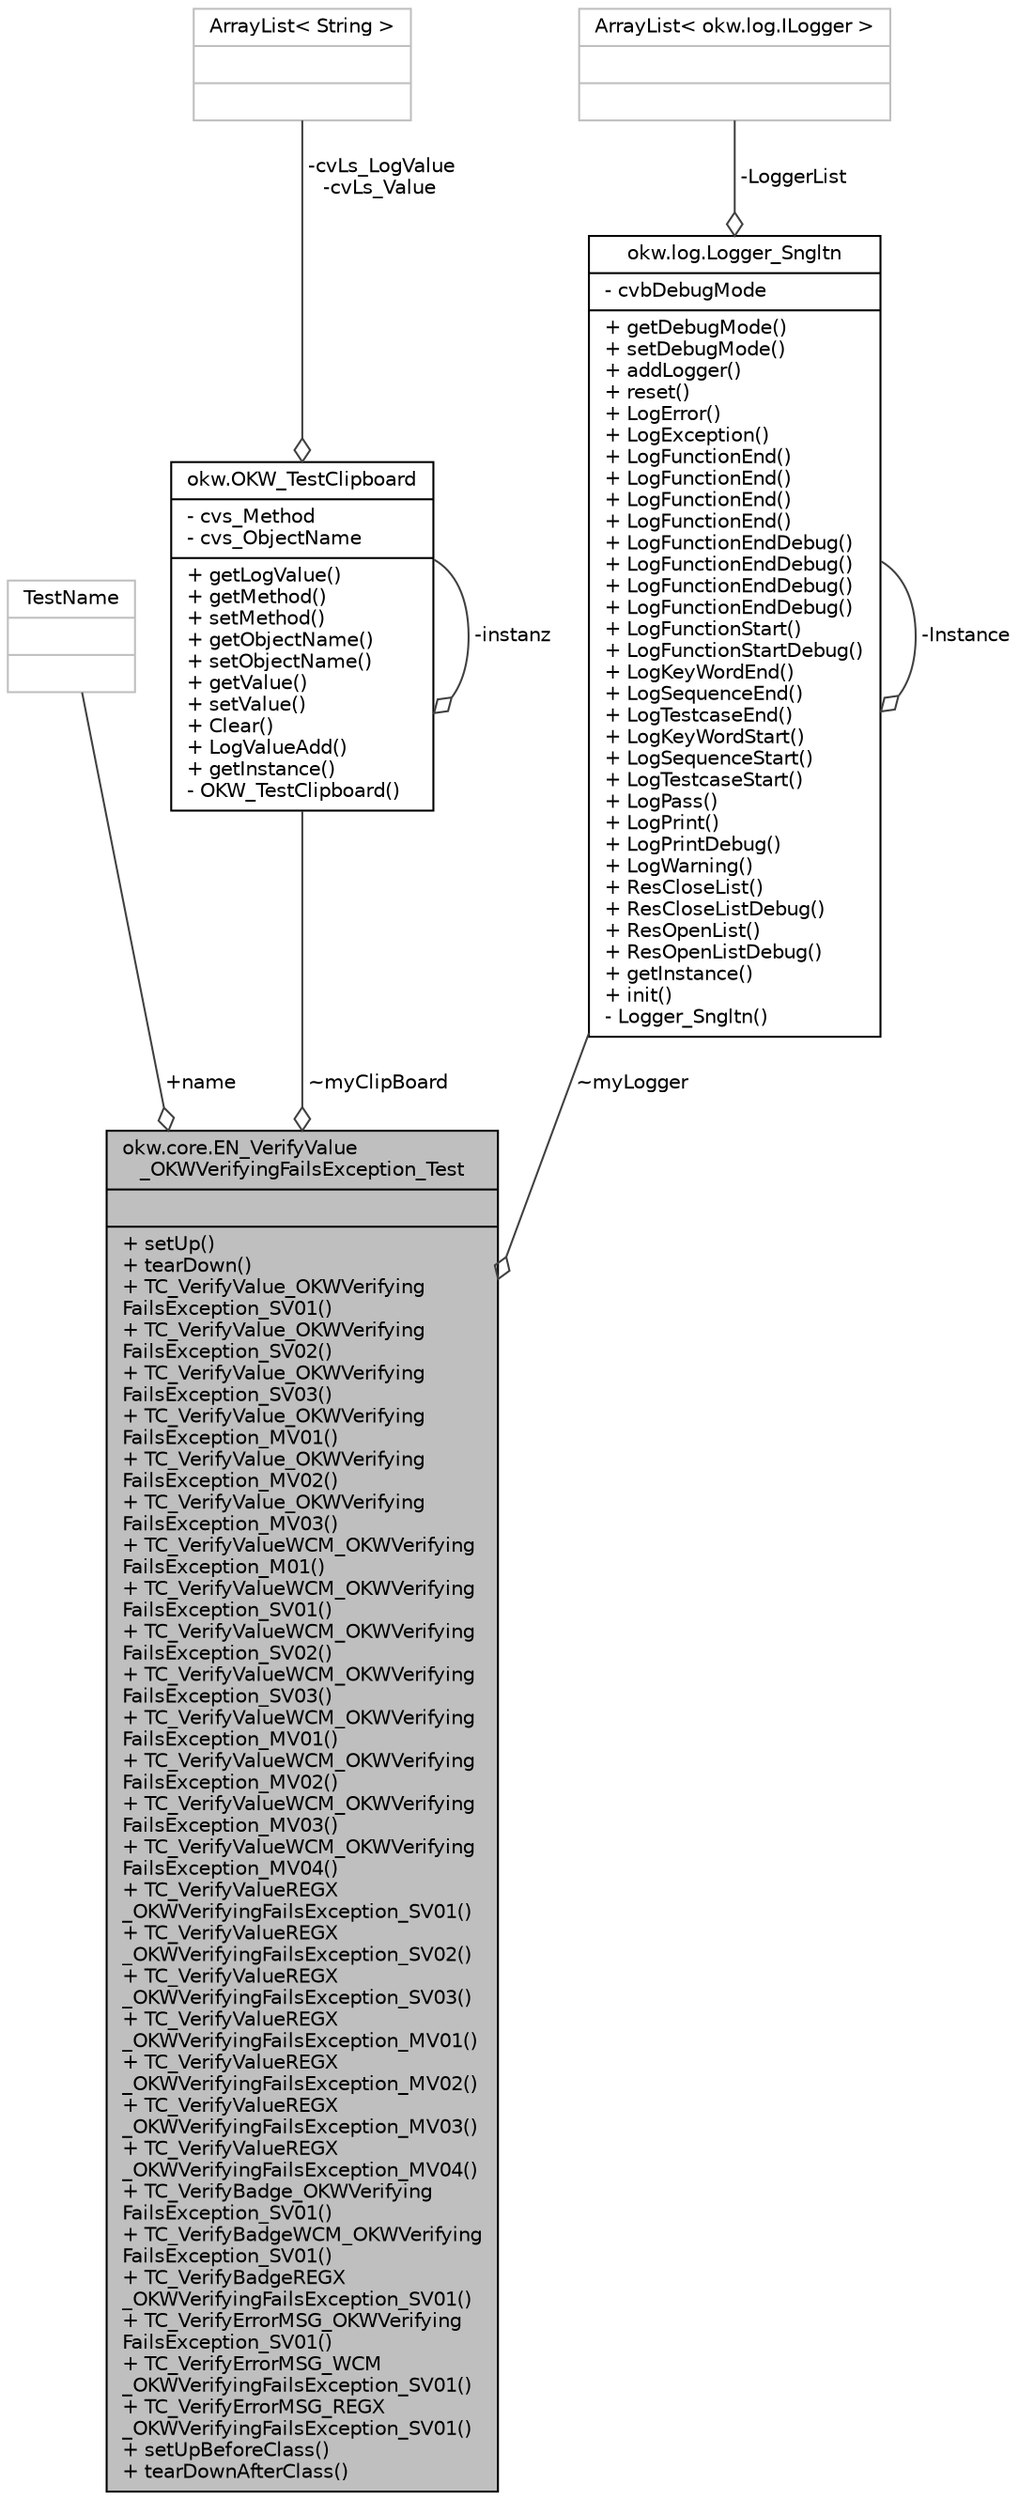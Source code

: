 digraph "okw.core.EN_VerifyValue_OKWVerifyingFailsException_Test"
{
 // INTERACTIVE_SVG=YES
 // LATEX_PDF_SIZE
  edge [fontname="Helvetica",fontsize="10",labelfontname="Helvetica",labelfontsize="10"];
  node [fontname="Helvetica",fontsize="10",shape=record];
  Node1 [label="{okw.core.EN_VerifyValue\l_OKWVerifyingFailsException_Test\n||+ setUp()\l+ tearDown()\l+ TC_VerifyValue_OKWVerifying\lFailsException_SV01()\l+ TC_VerifyValue_OKWVerifying\lFailsException_SV02()\l+ TC_VerifyValue_OKWVerifying\lFailsException_SV03()\l+ TC_VerifyValue_OKWVerifying\lFailsException_MV01()\l+ TC_VerifyValue_OKWVerifying\lFailsException_MV02()\l+ TC_VerifyValue_OKWVerifying\lFailsException_MV03()\l+ TC_VerifyValueWCM_OKWVerifying\lFailsException_M01()\l+ TC_VerifyValueWCM_OKWVerifying\lFailsException_SV01()\l+ TC_VerifyValueWCM_OKWVerifying\lFailsException_SV02()\l+ TC_VerifyValueWCM_OKWVerifying\lFailsException_SV03()\l+ TC_VerifyValueWCM_OKWVerifying\lFailsException_MV01()\l+ TC_VerifyValueWCM_OKWVerifying\lFailsException_MV02()\l+ TC_VerifyValueWCM_OKWVerifying\lFailsException_MV03()\l+ TC_VerifyValueWCM_OKWVerifying\lFailsException_MV04()\l+ TC_VerifyValueREGX\l_OKWVerifyingFailsException_SV01()\l+ TC_VerifyValueREGX\l_OKWVerifyingFailsException_SV02()\l+ TC_VerifyValueREGX\l_OKWVerifyingFailsException_SV03()\l+ TC_VerifyValueREGX\l_OKWVerifyingFailsException_MV01()\l+ TC_VerifyValueREGX\l_OKWVerifyingFailsException_MV02()\l+ TC_VerifyValueREGX\l_OKWVerifyingFailsException_MV03()\l+ TC_VerifyValueREGX\l_OKWVerifyingFailsException_MV04()\l+ TC_VerifyBadge_OKWVerifying\lFailsException_SV01()\l+ TC_VerifyBadgeWCM_OKWVerifying\lFailsException_SV01()\l+ TC_VerifyBadgeREGX\l_OKWVerifyingFailsException_SV01()\l+ TC_VerifyErrorMSG_OKWVerifying\lFailsException_SV01()\l+ TC_VerifyErrorMSG_WCM\l_OKWVerifyingFailsException_SV01()\l+ TC_VerifyErrorMSG_REGX\l_OKWVerifyingFailsException_SV01()\l+ setUpBeforeClass()\l+ tearDownAfterClass()\l}",height=0.2,width=0.4,color="black", fillcolor="grey75", style="filled", fontcolor="black",tooltip=" "];
  Node2 -> Node1 [color="grey25",fontsize="10",style="solid",label=" +name" ,arrowhead="odiamond",fontname="Helvetica"];
  Node2 [label="{TestName\n||}",height=0.2,width=0.4,color="grey75", fillcolor="white", style="filled",tooltip=" "];
  Node3 -> Node1 [color="grey25",fontsize="10",style="solid",label=" ~myClipBoard" ,arrowhead="odiamond",fontname="Helvetica"];
  Node3 [label="{okw.OKW_TestClipboard\n|- cvs_Method\l- cvs_ObjectName\l|+ getLogValue()\l+ getMethod()\l+ setMethod()\l+ getObjectName()\l+ setObjectName()\l+ getValue()\l+ setValue()\l+ Clear()\l+ LogValueAdd()\l+ getInstance()\l- OKW_TestClipboard()\l}",height=0.2,width=0.4,color="black", fillcolor="white", style="filled",URL="$classokw_1_1_o_k_w___test_clipboard.html",tooltip=" "];
  Node4 -> Node3 [color="grey25",fontsize="10",style="solid",label=" -cvLs_LogValue\n-cvLs_Value" ,arrowhead="odiamond",fontname="Helvetica"];
  Node4 [label="{ArrayList\< String \>\n||}",height=0.2,width=0.4,color="grey75", fillcolor="white", style="filled",tooltip=" "];
  Node3 -> Node3 [color="grey25",fontsize="10",style="solid",label=" -instanz" ,arrowhead="odiamond",fontname="Helvetica"];
  Node5 -> Node1 [color="grey25",fontsize="10",style="solid",label=" ~myLogger" ,arrowhead="odiamond",fontname="Helvetica"];
  Node5 [label="{okw.log.Logger_Sngltn\n|- cvbDebugMode\l|+ getDebugMode()\l+ setDebugMode()\l+ addLogger()\l+ reset()\l+ LogError()\l+ LogException()\l+ LogFunctionEnd()\l+ LogFunctionEnd()\l+ LogFunctionEnd()\l+ LogFunctionEnd()\l+ LogFunctionEndDebug()\l+ LogFunctionEndDebug()\l+ LogFunctionEndDebug()\l+ LogFunctionEndDebug()\l+ LogFunctionStart()\l+ LogFunctionStartDebug()\l+ LogKeyWordEnd()\l+ LogSequenceEnd()\l+ LogTestcaseEnd()\l+ LogKeyWordStart()\l+ LogSequenceStart()\l+ LogTestcaseStart()\l+ LogPass()\l+ LogPrint()\l+ LogPrintDebug()\l+ LogWarning()\l+ ResCloseList()\l+ ResCloseListDebug()\l+ ResOpenList()\l+ ResOpenListDebug()\l+ getInstance()\l+ init()\l- Logger_Sngltn()\l}",height=0.2,width=0.4,color="black", fillcolor="white", style="filled",URL="$classokw_1_1log_1_1_logger___sngltn.html",tooltip=" "];
  Node6 -> Node5 [color="grey25",fontsize="10",style="solid",label=" -LoggerList" ,arrowhead="odiamond",fontname="Helvetica"];
  Node6 [label="{ArrayList\< okw.log.ILogger \>\n||}",height=0.2,width=0.4,color="grey75", fillcolor="white", style="filled",tooltip=" "];
  Node5 -> Node5 [color="grey25",fontsize="10",style="solid",label=" -Instance" ,arrowhead="odiamond",fontname="Helvetica"];
}
